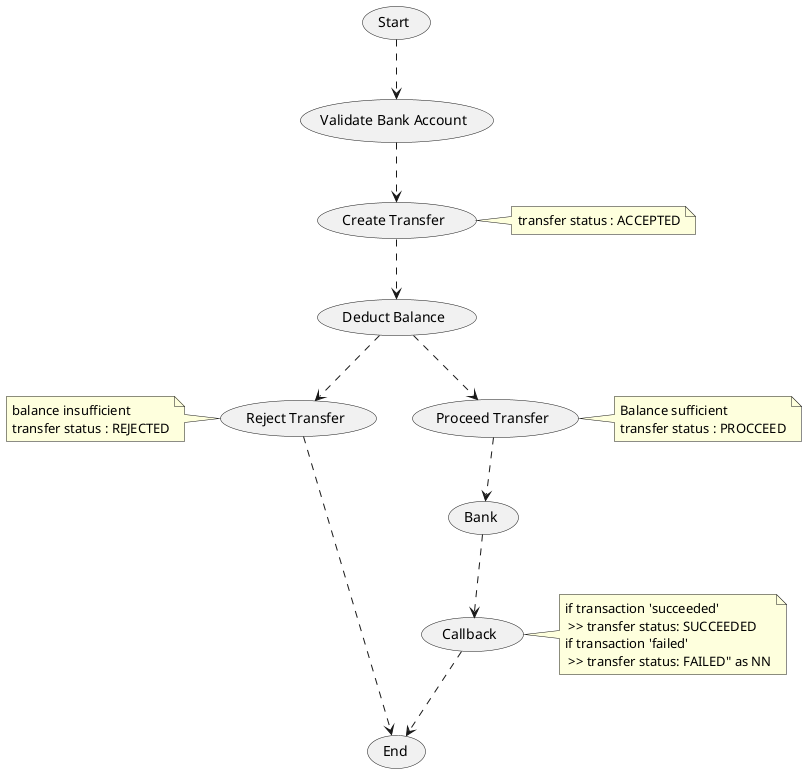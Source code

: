 @startuml
(Start) ..> (Validate Bank Account)

(Validate Bank Account) ..> (Create Transfer)
note right of (Create Transfer) : transfer status : ACCEPTED

(Create Transfer) ..> (Deduct Balance)

(Deduct Balance) ..> (Reject Transfer)
note left of (Reject Transfer) : balance insufficient\ntransfer status : REJECTED

(Deduct Balance) ..> (Proceed Transfer)
note right of (Proceed Transfer) : Balance sufficient\ntransfer status : PROCCEED

(Proceed Transfer) ..> (Bank)

(Bank) ..> (Callback)
note right of (Callback) : if transaction 'succeeded'\n >> transfer status: SUCCEEDED\nif transaction 'failed'\n >> transfer status: FAILED" as NN

(Reject Transfer) ..> (End)

(Callback) ..> (End)

@enduml